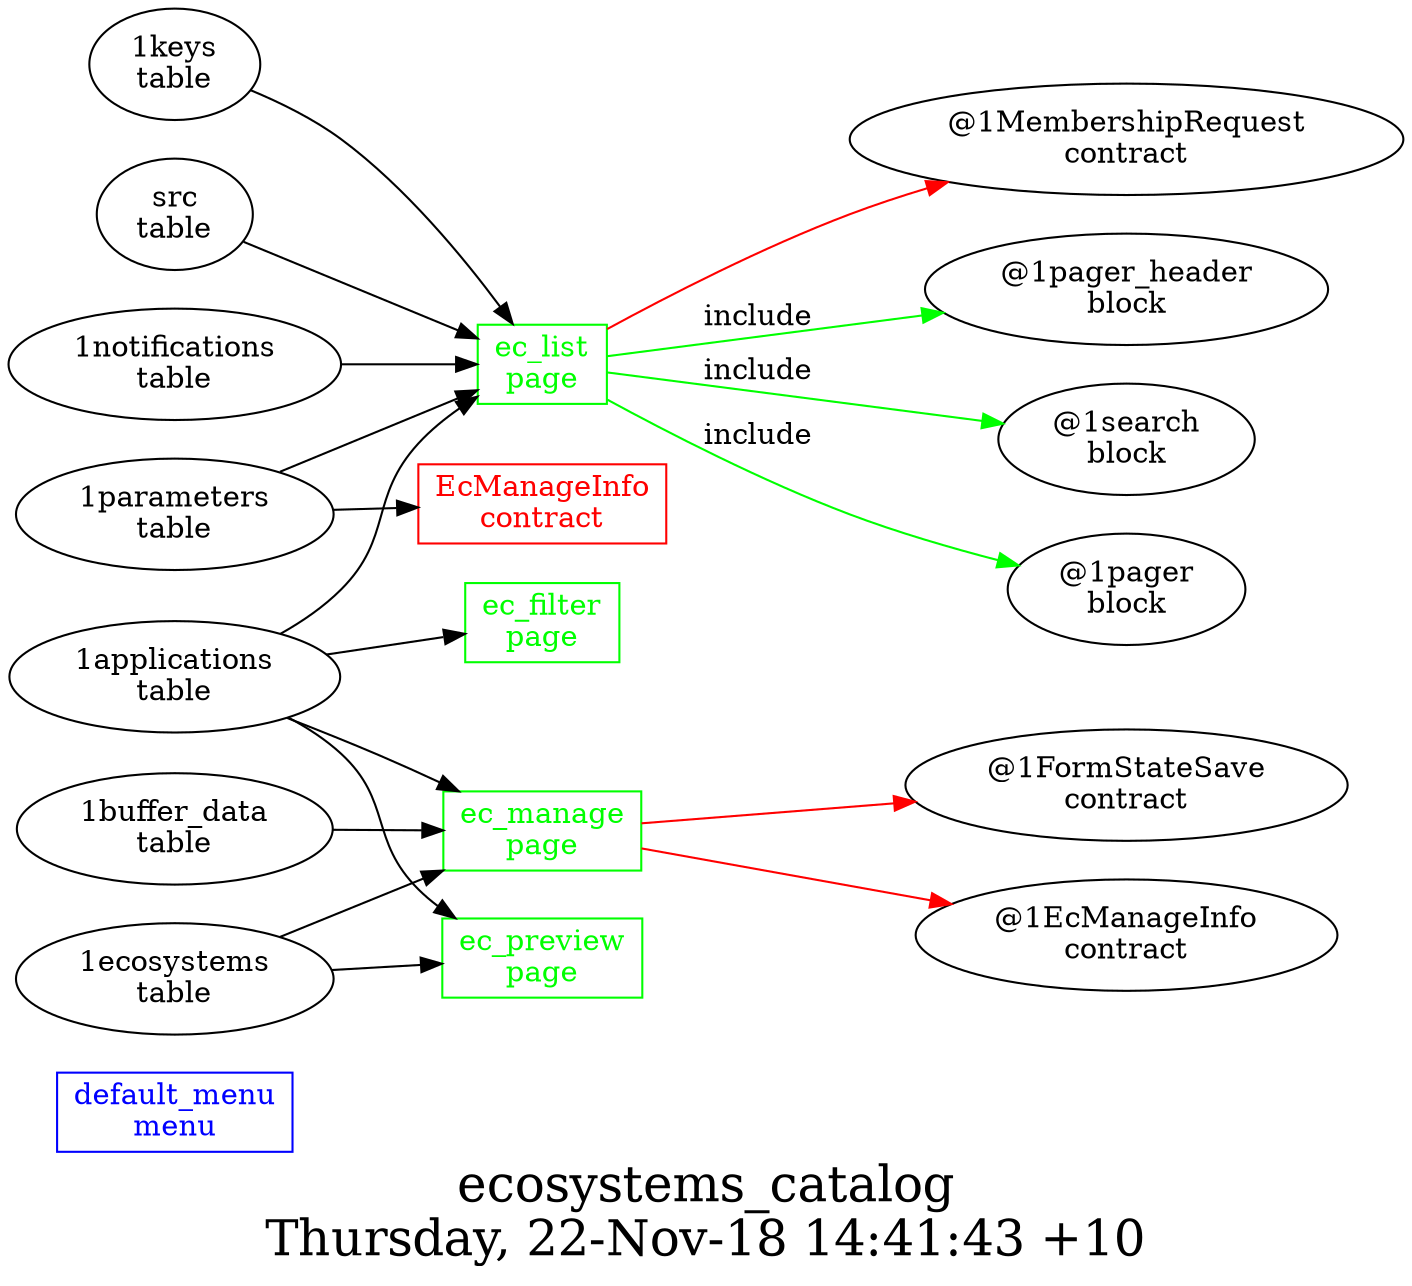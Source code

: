 digraph G {
fontsize="24";
label="ecosystems_catalog\nThursday, 22-Nov-18 14:41:43 +10";
nojustify=true;
ordering=out;
rankdir=LR;
size="30";
"default_menu\nmenu" [color=blue, fontcolor=blue, group=menus, shape=record];
"1applications\ntable" -> "ec_filter\npage"
"ec_filter\npage" [color=green, fontcolor=green, group=pages, shape=record];
"ec_list\npage" -> "@1MembershipRequest\ncontract"  [ color=red ]
"1applications\ntable" -> "ec_list\npage"
"src\ntable" -> "ec_list\npage"
"1notifications\ntable" -> "ec_list\npage"
"1keys\ntable" -> "ec_list\npage"
"1parameters\ntable" -> "ec_list\npage"
"ec_list\npage" -> "@1pager_header\nblock"  [ color=green, label=include ]
"ec_list\npage" -> "@1search\nblock"  [ color=green, label=include ]
"ec_list\npage" -> "@1pager\nblock"  [ color=green, label=include ]
"ec_list\npage" [color=green, fontcolor=green, group=pages, shape=record];
"ec_manage\npage" -> "@1FormStateSave\ncontract"  [ color=red ]
"ec_manage\npage" -> "@1EcManageInfo\ncontract"  [ color=red ]
"1applications\ntable" -> "ec_manage\npage"
"1buffer_data\ntable" -> "ec_manage\npage"
"1ecosystems\ntable" -> "ec_manage\npage"
"ec_manage\npage" [color=green, fontcolor=green, group=pages, shape=record];
"1applications\ntable" -> "ec_preview\npage"
"1ecosystems\ntable" -> "ec_preview\npage"
"ec_preview\npage" [color=green, fontcolor=green, group=pages, shape=record];
"1parameters\ntable" -> "EcManageInfo\ncontract"
"EcManageInfo\ncontract" [color=red, fontcolor=red, group=contracts, shape=record];
}
